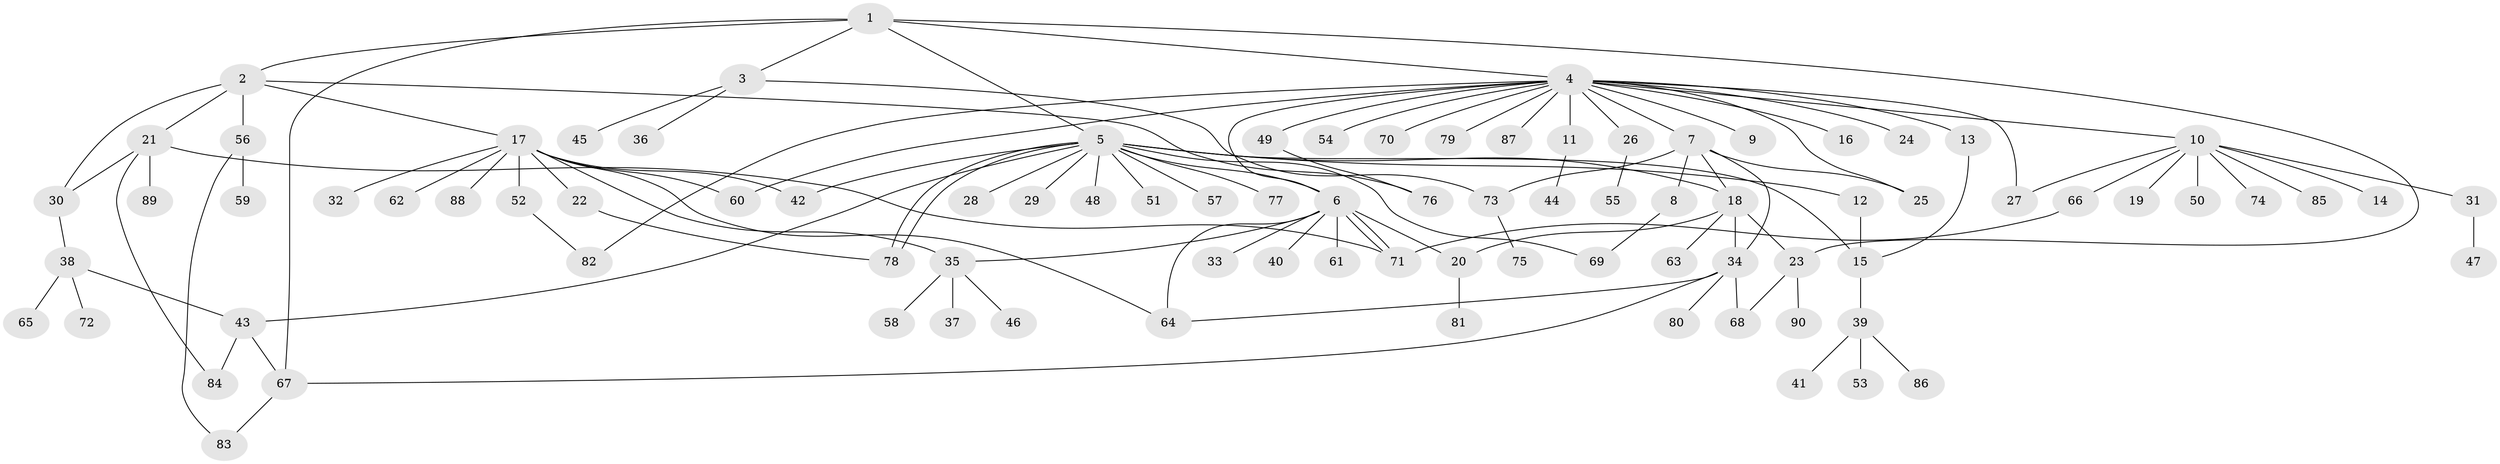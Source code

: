 // coarse degree distribution, {19: 0.018518518518518517, 2: 0.2037037037037037, 15: 0.018518518518518517, 8: 0.037037037037037035, 9: 0.037037037037037035, 1: 0.5, 4: 0.09259259259259259, 3: 0.09259259259259259}
// Generated by graph-tools (version 1.1) at 2025/18/03/04/25 18:18:28]
// undirected, 90 vertices, 119 edges
graph export_dot {
graph [start="1"]
  node [color=gray90,style=filled];
  1;
  2;
  3;
  4;
  5;
  6;
  7;
  8;
  9;
  10;
  11;
  12;
  13;
  14;
  15;
  16;
  17;
  18;
  19;
  20;
  21;
  22;
  23;
  24;
  25;
  26;
  27;
  28;
  29;
  30;
  31;
  32;
  33;
  34;
  35;
  36;
  37;
  38;
  39;
  40;
  41;
  42;
  43;
  44;
  45;
  46;
  47;
  48;
  49;
  50;
  51;
  52;
  53;
  54;
  55;
  56;
  57;
  58;
  59;
  60;
  61;
  62;
  63;
  64;
  65;
  66;
  67;
  68;
  69;
  70;
  71;
  72;
  73;
  74;
  75;
  76;
  77;
  78;
  79;
  80;
  81;
  82;
  83;
  84;
  85;
  86;
  87;
  88;
  89;
  90;
  1 -- 2;
  1 -- 3;
  1 -- 4;
  1 -- 5;
  1 -- 23;
  1 -- 67;
  2 -- 17;
  2 -- 21;
  2 -- 30;
  2 -- 56;
  2 -- 76;
  3 -- 36;
  3 -- 45;
  3 -- 73;
  4 -- 6;
  4 -- 7;
  4 -- 9;
  4 -- 10;
  4 -- 11;
  4 -- 13;
  4 -- 16;
  4 -- 24;
  4 -- 25;
  4 -- 26;
  4 -- 27;
  4 -- 49;
  4 -- 54;
  4 -- 60;
  4 -- 70;
  4 -- 79;
  4 -- 82;
  4 -- 87;
  5 -- 6;
  5 -- 12;
  5 -- 15;
  5 -- 18;
  5 -- 28;
  5 -- 29;
  5 -- 42;
  5 -- 43;
  5 -- 48;
  5 -- 51;
  5 -- 57;
  5 -- 69;
  5 -- 77;
  5 -- 78;
  5 -- 78;
  6 -- 20;
  6 -- 33;
  6 -- 35;
  6 -- 40;
  6 -- 61;
  6 -- 64;
  6 -- 71;
  6 -- 71;
  7 -- 8;
  7 -- 18;
  7 -- 25;
  7 -- 34;
  7 -- 73;
  8 -- 69;
  10 -- 14;
  10 -- 19;
  10 -- 27;
  10 -- 31;
  10 -- 50;
  10 -- 66;
  10 -- 74;
  10 -- 85;
  11 -- 44;
  12 -- 15;
  13 -- 15;
  15 -- 39;
  17 -- 22;
  17 -- 32;
  17 -- 35;
  17 -- 42;
  17 -- 52;
  17 -- 60;
  17 -- 62;
  17 -- 64;
  17 -- 88;
  18 -- 20;
  18 -- 23;
  18 -- 34;
  18 -- 63;
  20 -- 81;
  21 -- 30;
  21 -- 71;
  21 -- 84;
  21 -- 89;
  22 -- 78;
  23 -- 68;
  23 -- 90;
  26 -- 55;
  30 -- 38;
  31 -- 47;
  34 -- 64;
  34 -- 67;
  34 -- 68;
  34 -- 80;
  35 -- 37;
  35 -- 46;
  35 -- 58;
  38 -- 43;
  38 -- 65;
  38 -- 72;
  39 -- 41;
  39 -- 53;
  39 -- 86;
  43 -- 67;
  43 -- 84;
  49 -- 76;
  52 -- 82;
  56 -- 59;
  56 -- 83;
  66 -- 71;
  67 -- 83;
  73 -- 75;
}
